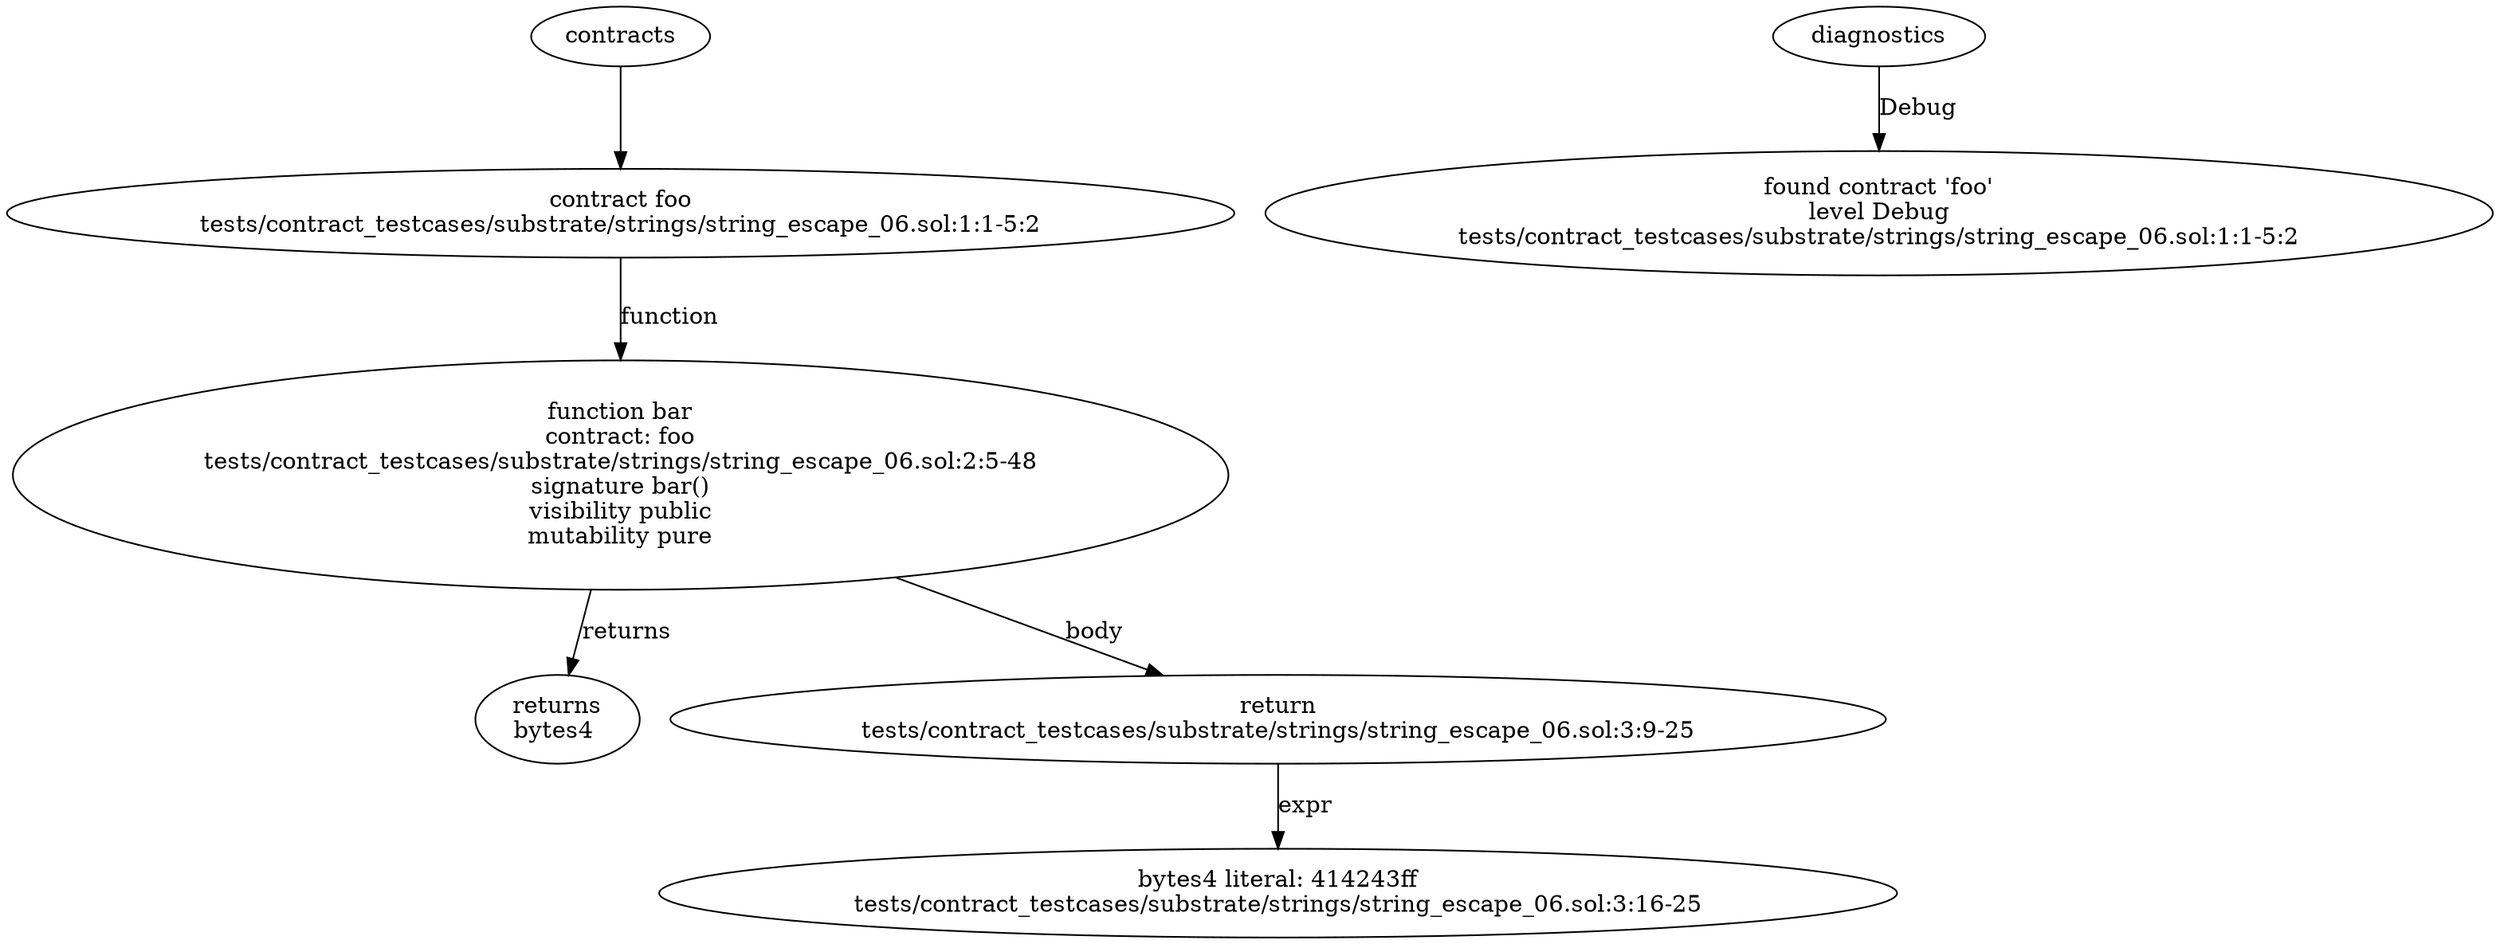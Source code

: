 strict digraph "tests/contract_testcases/substrate/strings/string_escape_06.sol" {
	contract [label="contract foo\ntests/contract_testcases/substrate/strings/string_escape_06.sol:1:1-5:2"]
	bar [label="function bar\ncontract: foo\ntests/contract_testcases/substrate/strings/string_escape_06.sol:2:5-48\nsignature bar()\nvisibility public\nmutability pure"]
	returns [label="returns\nbytes4 "]
	return [label="return\ntests/contract_testcases/substrate/strings/string_escape_06.sol:3:9-25"]
	bytes_literal [label="bytes4 literal: 414243ff\ntests/contract_testcases/substrate/strings/string_escape_06.sol:3:16-25"]
	diagnostic [label="found contract 'foo'\nlevel Debug\ntests/contract_testcases/substrate/strings/string_escape_06.sol:1:1-5:2"]
	contracts -> contract
	contract -> bar [label="function"]
	bar -> returns [label="returns"]
	bar -> return [label="body"]
	return -> bytes_literal [label="expr"]
	diagnostics -> diagnostic [label="Debug"]
}

